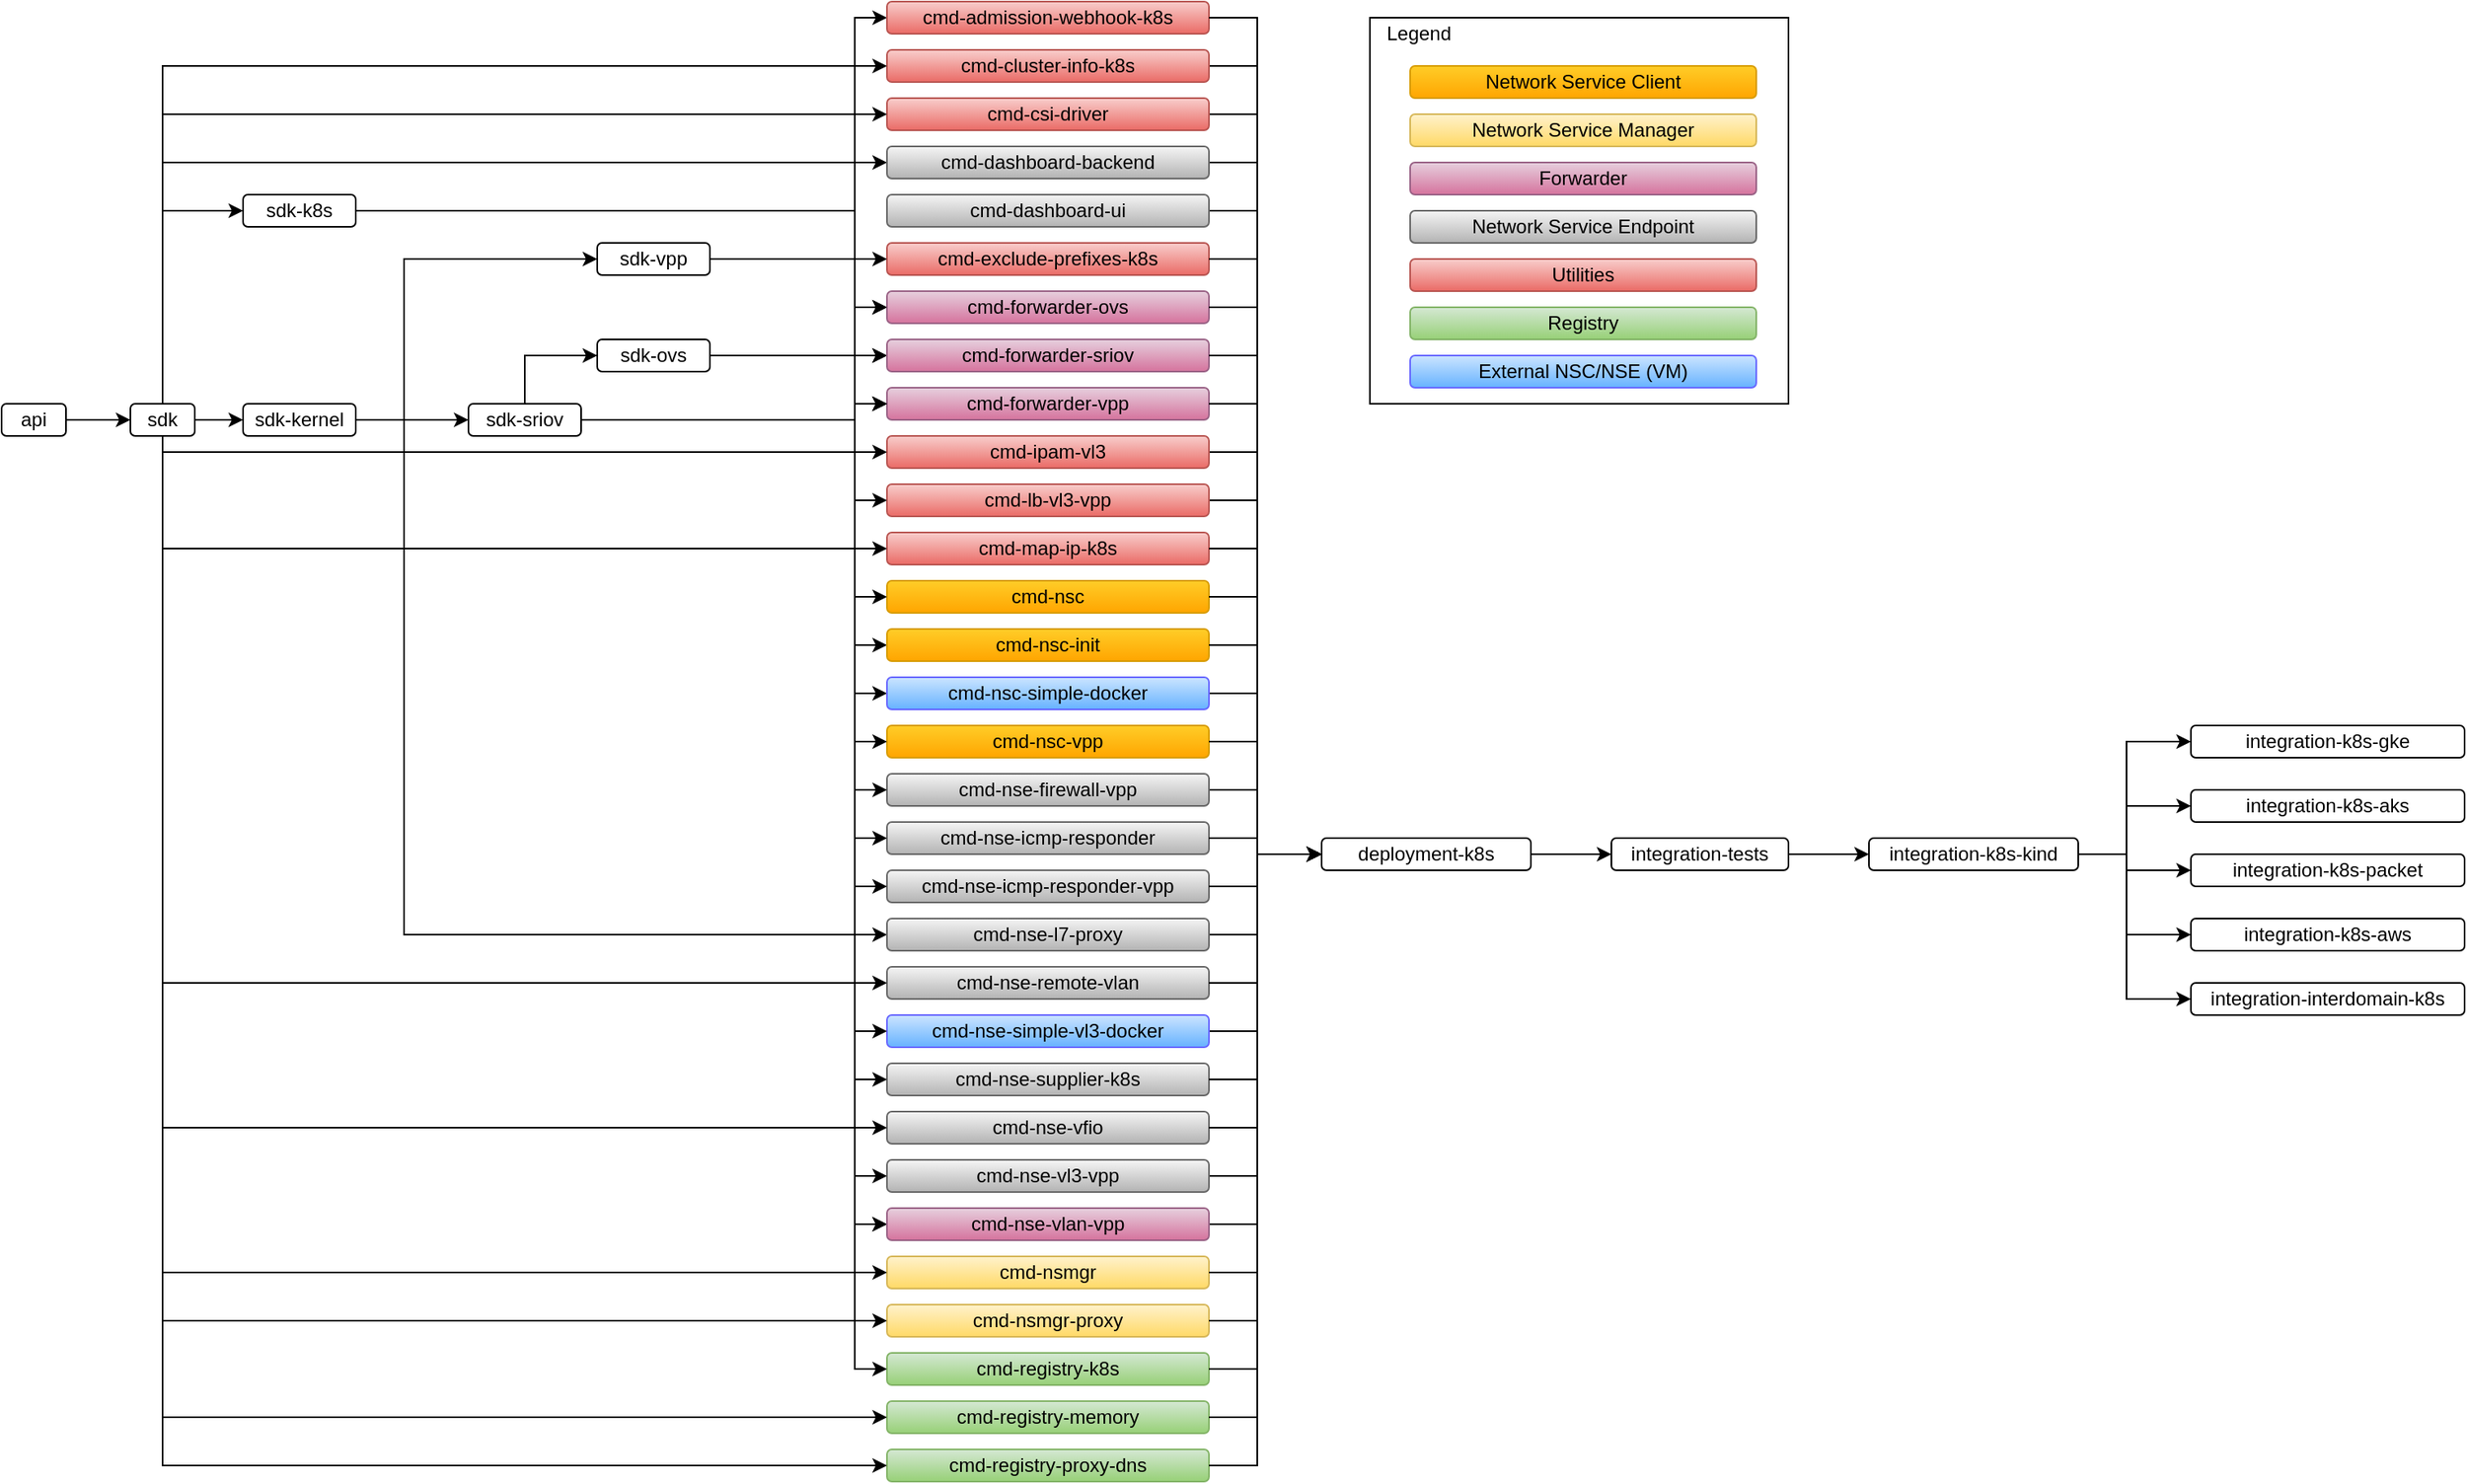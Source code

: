 <mxfile version="22.1.21" type="device">
  <diagram id="xxwJfFdUSuA9Re-XXlqc" name="Page-1">
    <mxGraphModel dx="1856" dy="1172" grid="1" gridSize="10" guides="1" tooltips="1" connect="1" arrows="1" fold="1" page="1" pageScale="1" pageWidth="826" pageHeight="1169" math="0" shadow="0">
      <root>
        <mxCell id="0" />
        <mxCell id="1" parent="0" />
        <UserObject label="api" link="https://github.com/networkservicemesh/api" linkTarget="_blank" id="KUktbazg4igNnRH6aAHL-1">
          <mxCell style="rounded=1;whiteSpace=wrap;html=1;" parent="1" vertex="1">
            <mxGeometry x="70" y="280" width="40" height="20" as="geometry" />
          </mxCell>
        </UserObject>
        <mxCell id="KUktbazg4igNnRH6aAHL-10" value="" style="edgeStyle=orthogonalEdgeStyle;rounded=0;orthogonalLoop=1;jettySize=auto;html=1;entryX=0;entryY=0.5;entryDx=0;entryDy=0;exitX=1;exitY=0.5;exitDx=0;exitDy=0;" parent="1" source="KUktbazg4igNnRH6aAHL-5" target="KUktbazg4igNnRH6aAHL-3" edge="1">
          <mxGeometry relative="1" as="geometry">
            <mxPoint x="280" y="190" as="targetPoint" />
            <Array as="points">
              <mxPoint x="320" y="290" />
              <mxPoint x="320" y="190" />
            </Array>
          </mxGeometry>
        </mxCell>
        <mxCell id="Semdq0w2--LJRfWncIDz-5" style="edgeStyle=orthogonalEdgeStyle;rounded=0;orthogonalLoop=1;jettySize=auto;html=1;exitX=0.5;exitY=0;exitDx=0;exitDy=0;entryX=0;entryY=0.5;entryDx=0;entryDy=0;" parent="1" source="KUktbazg4igNnRH6aAHL-2" target="Semdq0w2--LJRfWncIDz-1" edge="1">
          <mxGeometry relative="1" as="geometry" />
        </mxCell>
        <UserObject label="sdk" link="https://github.com/networkservicemesh/sdk" linkTarget="_blank" id="KUktbazg4igNnRH6aAHL-2">
          <mxCell style="rounded=1;whiteSpace=wrap;html=1;" parent="1" vertex="1">
            <mxGeometry x="150" y="280" width="40" height="20" as="geometry" />
          </mxCell>
        </UserObject>
        <mxCell id="9nbd_pPUJAVFhgSJ7Byz-5" style="edgeStyle=orthogonalEdgeStyle;rounded=0;orthogonalLoop=1;jettySize=auto;html=1;exitX=1;exitY=0.5;exitDx=0;exitDy=0;entryX=0;entryY=0.5;entryDx=0;entryDy=0;" parent="1" source="KUktbazg4igNnRH6aAHL-3" target="9nbd_pPUJAVFhgSJ7Byz-4" edge="1">
          <mxGeometry relative="1" as="geometry">
            <Array as="points">
              <mxPoint x="600" y="190" />
              <mxPoint x="600" y="460" />
            </Array>
          </mxGeometry>
        </mxCell>
        <mxCell id="9nbd_pPUJAVFhgSJ7Byz-17" style="edgeStyle=orthogonalEdgeStyle;rounded=0;orthogonalLoop=1;jettySize=auto;html=1;exitX=1;exitY=0.5;exitDx=0;exitDy=0;entryX=0;entryY=0.5;entryDx=0;entryDy=0;" parent="1" source="KUktbazg4igNnRH6aAHL-3" target="YMB4rWHzFTmKYcXhytok-5" edge="1">
          <mxGeometry relative="1" as="geometry">
            <Array as="points">
              <mxPoint x="600" y="190" />
              <mxPoint x="600" y="790" />
            </Array>
          </mxGeometry>
        </mxCell>
        <UserObject label="sdk-vpp" link="https://github.com/networkservicemesh/sdk-vpp" linkTarget="_blank" id="KUktbazg4igNnRH6aAHL-3">
          <mxCell style="rounded=1;whiteSpace=wrap;html=1;" parent="1" vertex="1">
            <mxGeometry x="440" y="180" width="70" height="20" as="geometry" />
          </mxCell>
        </UserObject>
        <mxCell id="KUktbazg4igNnRH6aAHL-19" value="" style="edgeStyle=orthogonalEdgeStyle;rounded=0;orthogonalLoop=1;jettySize=auto;html=1;exitX=1;exitY=0.5;exitDx=0;exitDy=0;entryX=0;entryY=0.5;entryDx=0;entryDy=0;" parent="1" source="KUktbazg4igNnRH6aAHL-4" target="KUktbazg4igNnRH6aAHL-17" edge="1">
          <mxGeometry relative="1" as="geometry">
            <mxPoint x="483" y="220" as="sourcePoint" />
            <Array as="points">
              <mxPoint x="600" y="290" />
              <mxPoint x="600" y="250" />
            </Array>
          </mxGeometry>
        </mxCell>
        <mxCell id="9nbd_pPUJAVFhgSJ7Byz-24" style="edgeStyle=orthogonalEdgeStyle;rounded=0;orthogonalLoop=1;jettySize=auto;html=1;exitX=1;exitY=0.5;exitDx=0;exitDy=0;entryX=0;entryY=0.5;entryDx=0;entryDy=0;" parent="1" source="KUktbazg4igNnRH6aAHL-4" target="KUktbazg4igNnRH6aAHL-28" edge="1">
          <mxGeometry relative="1" as="geometry">
            <Array as="points">
              <mxPoint x="600" y="290" />
              <mxPoint x="600" y="430" />
            </Array>
          </mxGeometry>
        </mxCell>
        <mxCell id="9nbd_pPUJAVFhgSJ7Byz-25" style="edgeStyle=orthogonalEdgeStyle;rounded=0;orthogonalLoop=1;jettySize=auto;html=1;exitX=1;exitY=0.5;exitDx=0;exitDy=0;entryX=0;entryY=0.5;entryDx=0;entryDy=0;" parent="1" source="KUktbazg4igNnRH6aAHL-4" target="YMB4rWHzFTmKYcXhytok-5" edge="1">
          <mxGeometry relative="1" as="geometry">
            <mxPoint x="650" y="340" as="targetPoint" />
            <Array as="points">
              <mxPoint x="600" y="290" />
              <mxPoint x="600" y="790" />
            </Array>
          </mxGeometry>
        </mxCell>
        <UserObject label="sdk-sriov" link="https://github.com/networkservicemesh/sdk-sriov" linkTarget="_blank" id="KUktbazg4igNnRH6aAHL-4">
          <mxCell style="rounded=1;whiteSpace=wrap;html=1;" parent="1" vertex="1">
            <mxGeometry x="360" y="280" width="70" height="20" as="geometry" />
          </mxCell>
        </UserObject>
        <mxCell id="KUktbazg4igNnRH6aAHL-20" value="" style="edgeStyle=orthogonalEdgeStyle;rounded=0;orthogonalLoop=1;jettySize=auto;html=1;exitX=1;exitY=0.5;exitDx=0;exitDy=0;entryX=0;entryY=0.5;entryDx=0;entryDy=0;" parent="1" source="KUktbazg4igNnRH6aAHL-5" target="KUktbazg4igNnRH6aAHL-4" edge="1">
          <mxGeometry relative="1" as="geometry">
            <Array as="points" />
            <mxPoint x="350" y="340" as="targetPoint" />
          </mxGeometry>
        </mxCell>
        <mxCell id="9nbd_pPUJAVFhgSJ7Byz-9" style="edgeStyle=orthogonalEdgeStyle;rounded=0;orthogonalLoop=1;jettySize=auto;html=1;exitX=1;exitY=0.5;exitDx=0;exitDy=0;entryX=0;entryY=0.5;entryDx=0;entryDy=0;arcSize=20;" parent="1" source="KUktbazg4igNnRH6aAHL-5" target="9nbd_pPUJAVFhgSJ7Byz-8" edge="1">
          <mxGeometry relative="1" as="geometry">
            <Array as="points">
              <mxPoint x="320" y="290" />
              <mxPoint x="320" y="610" />
            </Array>
          </mxGeometry>
        </mxCell>
        <UserObject label="sdk-kernel" link="https://github.com/networkservicemesh/sdk-kernel" linkTarget="_blank" id="KUktbazg4igNnRH6aAHL-5">
          <mxCell style="rounded=1;whiteSpace=wrap;html=1;" parent="1" vertex="1">
            <mxGeometry x="220" y="280" width="70" height="20" as="geometry" />
          </mxCell>
        </UserObject>
        <mxCell id="9nbd_pPUJAVFhgSJ7Byz-28" style="edgeStyle=orthogonalEdgeStyle;rounded=0;orthogonalLoop=1;jettySize=auto;html=1;exitX=1;exitY=0.5;exitDx=0;exitDy=0;entryX=0;entryY=0.5;entryDx=0;entryDy=0;" parent="1" source="KUktbazg4igNnRH6aAHL-7" target="KUktbazg4igNnRH6aAHL-17" edge="1">
          <mxGeometry relative="1" as="geometry">
            <Array as="points">
              <mxPoint x="600" y="160" />
              <mxPoint x="600" y="250" />
            </Array>
          </mxGeometry>
        </mxCell>
        <mxCell id="9nbd_pPUJAVFhgSJ7Byz-29" style="edgeStyle=orthogonalEdgeStyle;rounded=0;orthogonalLoop=1;jettySize=auto;html=1;exitX=1;exitY=0.5;exitDx=0;exitDy=0;entryX=0;entryY=0.5;entryDx=0;entryDy=0;" parent="1" source="KUktbazg4igNnRH6aAHL-7" target="KUktbazg4igNnRH6aAHL-29" edge="1">
          <mxGeometry relative="1" as="geometry">
            <Array as="points">
              <mxPoint x="600" y="160" />
              <mxPoint x="600" y="40" />
            </Array>
          </mxGeometry>
        </mxCell>
        <mxCell id="9nbd_pPUJAVFhgSJ7Byz-32" style="edgeStyle=orthogonalEdgeStyle;rounded=0;orthogonalLoop=1;jettySize=auto;html=1;exitX=1;exitY=0.5;exitDx=0;exitDy=0;entryX=0;entryY=0.5;entryDx=0;entryDy=0;" parent="1" source="KUktbazg4igNnRH6aAHL-7" target="Prku3oC4CS7h4xE_tYkA-8" edge="1">
          <mxGeometry relative="1" as="geometry">
            <Array as="points">
              <mxPoint x="600" y="160" />
              <mxPoint x="600" y="220" />
            </Array>
          </mxGeometry>
        </mxCell>
        <UserObject label="sdk-k8s" link="https://github.com/networkservicemesh/sdk-k8s" linkTarget="_blank" id="KUktbazg4igNnRH6aAHL-7">
          <mxCell style="rounded=1;whiteSpace=wrap;html=1;" parent="1" vertex="1">
            <mxGeometry x="220" y="150" width="70" height="20" as="geometry" />
          </mxCell>
        </UserObject>
        <UserObject label="cmd-forwarder-vpp" link="https://github.com/networkservicemesh/cmd-forwarder-vpp" linkTarget="_blank" id="KUktbazg4igNnRH6aAHL-8">
          <mxCell style="rounded=1;whiteSpace=wrap;html=1;gradientColor=#d5739d;fillColor=#e6d0de;strokeColor=#996185;" parent="1" vertex="1">
            <mxGeometry x="620" y="270" width="200" height="20" as="geometry" />
          </mxCell>
        </UserObject>
        <UserObject label="cmd-nsmgr" link="https://github.com/networkservicemesh/cmd-nsmgr" linkTarget="_blank" id="KUktbazg4igNnRH6aAHL-9">
          <mxCell style="rounded=1;whiteSpace=wrap;html=1;gradientColor=#ffd966;fillColor=#fff2cc;strokeColor=#d6b656;" parent="1" vertex="1">
            <mxGeometry x="620" y="810" width="200" height="20" as="geometry" />
          </mxCell>
        </UserObject>
        <mxCell id="KUktbazg4igNnRH6aAHL-11" value="" style="edgeStyle=orthogonalEdgeStyle;rounded=0;orthogonalLoop=1;jettySize=auto;html=1;entryX=0;entryY=0.5;entryDx=0;entryDy=0;exitX=1;exitY=0.5;exitDx=0;exitDy=0;" parent="1" source="KUktbazg4igNnRH6aAHL-2" target="KUktbazg4igNnRH6aAHL-5" edge="1">
          <mxGeometry relative="1" as="geometry">
            <mxPoint x="190" y="240" as="sourcePoint" />
            <mxPoint x="300" y="200" as="targetPoint" />
          </mxGeometry>
        </mxCell>
        <mxCell id="KUktbazg4igNnRH6aAHL-12" value="" style="edgeStyle=orthogonalEdgeStyle;rounded=0;orthogonalLoop=1;jettySize=auto;html=1;entryX=0;entryY=0.5;entryDx=0;entryDy=0;exitX=0.5;exitY=0;exitDx=0;exitDy=0;" parent="1" source="KUktbazg4igNnRH6aAHL-2" target="KUktbazg4igNnRH6aAHL-7" edge="1">
          <mxGeometry relative="1" as="geometry">
            <mxPoint x="200" y="250" as="sourcePoint" />
            <mxPoint x="310" y="210" as="targetPoint" />
          </mxGeometry>
        </mxCell>
        <mxCell id="KUktbazg4igNnRH6aAHL-15" value="" style="edgeStyle=orthogonalEdgeStyle;rounded=0;orthogonalLoop=1;jettySize=auto;html=1;entryX=0;entryY=0.5;entryDx=0;entryDy=0;exitX=1;exitY=0.5;exitDx=0;exitDy=0;" parent="1" source="KUktbazg4igNnRH6aAHL-3" target="KUktbazg4igNnRH6aAHL-8" edge="1">
          <mxGeometry relative="1" as="geometry">
            <mxPoint x="220" y="280" as="sourcePoint" />
            <mxPoint x="330" y="240" as="targetPoint" />
            <Array as="points">
              <mxPoint x="600" y="190" />
              <mxPoint x="600" y="280" />
            </Array>
          </mxGeometry>
        </mxCell>
        <mxCell id="KUktbazg4igNnRH6aAHL-16" value="" style="edgeStyle=orthogonalEdgeStyle;rounded=0;orthogonalLoop=1;jettySize=auto;html=1;entryX=0;entryY=0.5;entryDx=0;entryDy=0;exitX=0.5;exitY=1;exitDx=0;exitDy=0;" parent="1" source="KUktbazg4igNnRH6aAHL-2" target="KUktbazg4igNnRH6aAHL-9" edge="1">
          <mxGeometry relative="1" as="geometry">
            <mxPoint x="230" y="280" as="sourcePoint" />
            <mxPoint x="340" y="240" as="targetPoint" />
          </mxGeometry>
        </mxCell>
        <UserObject label="cmd-forwarder-sriov" link="https://github.com/networkservicemesh/cmd-forwarder-sriov" id="KUktbazg4igNnRH6aAHL-17">
          <mxCell style="rounded=1;whiteSpace=wrap;html=1;gradientColor=#d5739d;fillColor=#e6d0de;strokeColor=#996185;" parent="1" vertex="1">
            <mxGeometry x="620" y="240" width="200" height="20" as="geometry" />
          </mxCell>
        </UserObject>
        <UserObject label="cmd-nsc" link="https://github.com/networkservicemesh/cmd-nsc" id="KUktbazg4igNnRH6aAHL-27">
          <mxCell style="rounded=1;whiteSpace=wrap;html=1;gradientColor=#ffa500;fillColor=#ffcd28;strokeColor=#d79b00;" parent="1" vertex="1">
            <mxGeometry x="620" y="390" width="200" height="20" as="geometry" />
          </mxCell>
        </UserObject>
        <UserObject label="cmd-nsc-init" link="https://github.com/networkservicemesh/cmd-nsc-init" id="KUktbazg4igNnRH6aAHL-28">
          <mxCell style="rounded=1;whiteSpace=wrap;html=1;gradientColor=#ffa500;fillColor=#ffcd28;strokeColor=#d79b00;" parent="1" vertex="1">
            <mxGeometry x="620" y="420" width="200" height="20" as="geometry" />
          </mxCell>
        </UserObject>
        <UserObject label="cmd-admission-webhook-k8s" link="https://github.com/networkservicemesh/cmd-admission-webhook-k8s" id="KUktbazg4igNnRH6aAHL-29">
          <mxCell style="rounded=1;whiteSpace=wrap;html=1;gradientColor=#ea6b66;fillColor=#f8cecc;strokeColor=#b85450;" parent="1" vertex="1">
            <mxGeometry x="620" y="30" width="200" height="20" as="geometry" />
          </mxCell>
        </UserObject>
        <UserObject label="cmd-map-ip-k8s" link="https://github.com/networkservicemesh/cmd-map-ip-k8s" id="KUktbazg4igNnRH6aAHL-31">
          <mxCell style="rounded=1;whiteSpace=wrap;html=1;gradientColor=#ea6b66;fillColor=#f8cecc;strokeColor=#b85450;" parent="1" vertex="1">
            <mxGeometry x="620" y="360" width="200" height="20" as="geometry" />
          </mxCell>
        </UserObject>
        <UserObject label="cmd-nse-icmp-responder-vpp" link="https://github.com/networkservicemesh/cmd-nse-icmp-responder-vpp" linkTarget="_blank" id="KUktbazg4igNnRH6aAHL-32">
          <mxCell style="rounded=1;whiteSpace=wrap;html=1;gradientColor=#b3b3b3;fillColor=#f5f5f5;strokeColor=#666666;" parent="1" vertex="1">
            <mxGeometry x="620" y="570" width="200" height="20" as="geometry" />
          </mxCell>
        </UserObject>
        <UserObject label="cmd-nsc-vpp" link="https://github.com/networkservicemesh/cmd-nsc-vpp" id="KUktbazg4igNnRH6aAHL-34">
          <mxCell style="rounded=1;whiteSpace=wrap;html=1;gradientColor=#ffa500;fillColor=#ffcd28;strokeColor=#d79b00;" parent="1" vertex="1">
            <mxGeometry x="620" y="480" width="200" height="20" as="geometry" />
          </mxCell>
        </UserObject>
        <UserObject label="cmd-registry-k8s" link="https://github.com/networkservicemesh/cmd-registry-k8s" id="KUktbazg4igNnRH6aAHL-35">
          <mxCell style="rounded=1;whiteSpace=wrap;html=1;gradientColor=#97d077;fillColor=#d5e8d4;strokeColor=#82b366;" parent="1" vertex="1">
            <mxGeometry x="620" y="870" width="200" height="20" as="geometry" />
          </mxCell>
        </UserObject>
        <UserObject label="cmd-nse-supplier-k8s" link="https://github.com/networkservicemesh/cmd-nse-supplier-k8s" id="KUktbazg4igNnRH6aAHL-36">
          <mxCell style="rounded=1;whiteSpace=wrap;html=1;gradientColor=#b3b3b3;fillColor=#f5f5f5;strokeColor=#666666;" parent="1" vertex="1">
            <mxGeometry x="620" y="690" width="200" height="20" as="geometry" />
          </mxCell>
        </UserObject>
        <UserObject label="cmd-registry-memory" link="https://github.com/networkservicemesh/cmd-registry-memory" id="KUktbazg4igNnRH6aAHL-37">
          <mxCell style="rounded=1;whiteSpace=wrap;html=1;gradientColor=#97d077;fillColor=#d5e8d4;strokeColor=#82b366;" parent="1" vertex="1">
            <mxGeometry x="620" y="900" width="200" height="20" as="geometry" />
          </mxCell>
        </UserObject>
        <UserObject label="cmd-registry-proxy-dns" link="https://github.com/networkservicemesh/cmd-registry-proxy-dns" id="KUktbazg4igNnRH6aAHL-38">
          <mxCell style="rounded=1;whiteSpace=wrap;html=1;gradientColor=#97d077;fillColor=#d5e8d4;strokeColor=#82b366;" parent="1" vertex="1">
            <mxGeometry x="620" y="930" width="200" height="20" as="geometry" />
          </mxCell>
        </UserObject>
        <UserObject label="cmd-nse-vfio" link="https://github.com/networkservicemesh/cmd-nse-vfio" id="KUktbazg4igNnRH6aAHL-39">
          <mxCell style="rounded=1;whiteSpace=wrap;html=1;gradientColor=#b3b3b3;fillColor=#f5f5f5;strokeColor=#666666;" parent="1" vertex="1">
            <mxGeometry x="620" y="720" width="200" height="20" as="geometry" />
          </mxCell>
        </UserObject>
        <UserObject label="cmd-nse-icmp-responder" link="https://github.com/networkservicemesh/cmd-nse-icmp-responder" id="KUktbazg4igNnRH6aAHL-40">
          <mxCell style="rounded=1;whiteSpace=wrap;html=1;gradientColor=#b3b3b3;fillColor=#f5f5f5;strokeColor=#666666;" parent="1" vertex="1">
            <mxGeometry x="620" y="540" width="200" height="20" as="geometry" />
          </mxCell>
        </UserObject>
        <UserObject label="cmd-exclude-prefixes-k8s" link="https://github.com/networkservicemesh/cmd-exclude-prefixes-k8s" id="KUktbazg4igNnRH6aAHL-41">
          <mxCell style="rounded=1;whiteSpace=wrap;html=1;gradientColor=#ea6b66;fillColor=#f8cecc;strokeColor=#b85450;" parent="1" vertex="1">
            <mxGeometry x="620" y="180" width="200" height="20" as="geometry" />
          </mxCell>
        </UserObject>
        <UserObject label="cmd-nsmgr-proxy" link="https://github.com/networkservicemesh/cmd-nsmgr-proxy" id="KUktbazg4igNnRH6aAHL-43">
          <mxCell style="rounded=1;whiteSpace=wrap;html=1;gradientColor=#ffd966;fillColor=#fff2cc;strokeColor=#d6b656;" parent="1" vertex="1">
            <mxGeometry x="620" y="840" width="200" height="20" as="geometry" />
          </mxCell>
        </UserObject>
        <mxCell id="KUktbazg4igNnRH6aAHL-44" value="" style="edgeStyle=orthogonalEdgeStyle;rounded=0;orthogonalLoop=1;jettySize=auto;html=1;entryX=0;entryY=0.5;entryDx=0;entryDy=0;exitX=1;exitY=0.5;exitDx=0;exitDy=0;" parent="1" source="KUktbazg4igNnRH6aAHL-3" target="KUktbazg4igNnRH6aAHL-32" edge="1">
          <mxGeometry relative="1" as="geometry">
            <mxPoint x="390" y="190" as="sourcePoint" />
            <mxPoint x="460" y="180" as="targetPoint" />
            <Array as="points">
              <mxPoint x="600" y="190" />
              <mxPoint x="600" y="580" />
            </Array>
          </mxGeometry>
        </mxCell>
        <mxCell id="KUktbazg4igNnRH6aAHL-45" value="" style="edgeStyle=orthogonalEdgeStyle;rounded=0;orthogonalLoop=1;jettySize=auto;html=1;entryX=0;entryY=0.5;entryDx=0;entryDy=0;exitX=1;exitY=0.5;exitDx=0;exitDy=0;" parent="1" source="KUktbazg4igNnRH6aAHL-3" target="KUktbazg4igNnRH6aAHL-34" edge="1">
          <mxGeometry relative="1" as="geometry">
            <mxPoint x="380" y="190" as="sourcePoint" />
            <mxPoint x="470" y="190" as="targetPoint" />
            <Array as="points">
              <mxPoint x="600" y="190" />
              <mxPoint x="600" y="490" />
            </Array>
          </mxGeometry>
        </mxCell>
        <mxCell id="KUktbazg4igNnRH6aAHL-46" value="" style="edgeStyle=orthogonalEdgeStyle;rounded=0;orthogonalLoop=1;jettySize=auto;html=1;entryX=0;entryY=0.5;entryDx=0;entryDy=0;exitX=0.5;exitY=1;exitDx=0;exitDy=0;" parent="1" source="KUktbazg4igNnRH6aAHL-2" target="KUktbazg4igNnRH6aAHL-31" edge="1">
          <mxGeometry relative="1" as="geometry">
            <mxPoint x="360" y="410" as="sourcePoint" />
            <mxPoint x="460" y="340" as="targetPoint" />
          </mxGeometry>
        </mxCell>
        <mxCell id="KUktbazg4igNnRH6aAHL-47" value="" style="edgeStyle=orthogonalEdgeStyle;rounded=0;orthogonalLoop=1;jettySize=auto;html=1;entryX=0;entryY=0.5;entryDx=0;entryDy=0;exitX=1;exitY=0.5;exitDx=0;exitDy=0;" parent="1" source="KUktbazg4igNnRH6aAHL-7" target="KUktbazg4igNnRH6aAHL-35" edge="1">
          <mxGeometry relative="1" as="geometry">
            <mxPoint x="360" y="530" as="sourcePoint" />
            <mxPoint x="470" y="470" as="targetPoint" />
            <Array as="points">
              <mxPoint x="600" y="160" />
              <mxPoint x="600" y="880" />
            </Array>
          </mxGeometry>
        </mxCell>
        <mxCell id="KUktbazg4igNnRH6aAHL-48" value="" style="edgeStyle=orthogonalEdgeStyle;rounded=0;orthogonalLoop=1;jettySize=auto;html=1;entryX=0;entryY=0.5;entryDx=0;entryDy=0;exitX=1;exitY=0.5;exitDx=0;exitDy=0;" parent="1" source="KUktbazg4igNnRH6aAHL-7" target="KUktbazg4igNnRH6aAHL-36" edge="1">
          <mxGeometry relative="1" as="geometry">
            <mxPoint x="390" y="560" as="sourcePoint" />
            <mxPoint x="480" y="480" as="targetPoint" />
            <Array as="points">
              <mxPoint x="600" y="160" />
              <mxPoint x="600" y="700" />
            </Array>
          </mxGeometry>
        </mxCell>
        <mxCell id="KUktbazg4igNnRH6aAHL-49" value="" style="edgeStyle=orthogonalEdgeStyle;rounded=0;orthogonalLoop=1;jettySize=auto;html=1;entryX=0;entryY=0.5;entryDx=0;entryDy=0;exitX=1;exitY=0.5;exitDx=0;exitDy=0;startArrow=none;" parent="1" source="KUktbazg4igNnRH6aAHL-4" target="KUktbazg4igNnRH6aAHL-27" edge="1">
          <mxGeometry relative="1" as="geometry">
            <mxPoint x="483" y="220" as="sourcePoint" />
            <mxPoint x="460" y="150" as="targetPoint" />
            <Array as="points">
              <mxPoint x="600" y="290" />
              <mxPoint x="600" y="400" />
            </Array>
          </mxGeometry>
        </mxCell>
        <mxCell id="KUktbazg4igNnRH6aAHL-50" value="" style="edgeStyle=orthogonalEdgeStyle;rounded=0;orthogonalLoop=1;jettySize=auto;html=1;entryX=0;entryY=0.5;entryDx=0;entryDy=0;exitX=0.5;exitY=1;exitDx=0;exitDy=0;" parent="1" source="KUktbazg4igNnRH6aAHL-2" target="KUktbazg4igNnRH6aAHL-37" edge="1">
          <mxGeometry relative="1" as="geometry">
            <mxPoint x="180" y="240" as="sourcePoint" />
            <mxPoint x="470" y="150" as="targetPoint" />
          </mxGeometry>
        </mxCell>
        <mxCell id="KUktbazg4igNnRH6aAHL-51" value="" style="edgeStyle=orthogonalEdgeStyle;rounded=0;orthogonalLoop=1;jettySize=auto;html=1;entryX=0;entryY=0.5;entryDx=0;entryDy=0;exitX=1;exitY=0.5;exitDx=0;exitDy=0;" parent="1" source="KUktbazg4igNnRH6aAHL-7" target="KUktbazg4igNnRH6aAHL-41" edge="1">
          <mxGeometry relative="1" as="geometry">
            <mxPoint x="370" y="540" as="sourcePoint" />
            <mxPoint x="460" y="620" as="targetPoint" />
            <Array as="points">
              <mxPoint x="600" y="160" />
              <mxPoint x="600" y="190" />
            </Array>
          </mxGeometry>
        </mxCell>
        <mxCell id="KUktbazg4igNnRH6aAHL-54" value="" style="edgeStyle=orthogonalEdgeStyle;rounded=0;orthogonalLoop=1;jettySize=auto;html=1;entryX=0;entryY=0.5;entryDx=0;entryDy=0;exitX=0.5;exitY=1;exitDx=0;exitDy=0;" parent="1" source="KUktbazg4igNnRH6aAHL-2" target="KUktbazg4igNnRH6aAHL-38" edge="1">
          <mxGeometry relative="1" as="geometry">
            <mxPoint x="180" y="240" as="sourcePoint" />
            <mxPoint x="470" y="50" as="targetPoint" />
          </mxGeometry>
        </mxCell>
        <mxCell id="KUktbazg4igNnRH6aAHL-55" value="" style="edgeStyle=orthogonalEdgeStyle;rounded=0;orthogonalLoop=1;jettySize=auto;html=1;entryX=0;entryY=0.5;entryDx=0;entryDy=0;exitX=0.5;exitY=1;exitDx=0;exitDy=0;" parent="1" source="KUktbazg4igNnRH6aAHL-2" target="KUktbazg4igNnRH6aAHL-39" edge="1">
          <mxGeometry relative="1" as="geometry">
            <mxPoint x="190" y="250" as="sourcePoint" />
            <mxPoint x="480" y="60" as="targetPoint" />
          </mxGeometry>
        </mxCell>
        <mxCell id="KUktbazg4igNnRH6aAHL-56" value="" style="edgeStyle=orthogonalEdgeStyle;rounded=0;orthogonalLoop=1;jettySize=auto;html=1;entryX=0;entryY=0.5;entryDx=0;entryDy=0;exitX=1;exitY=0.5;exitDx=0;exitDy=0;" parent="1" source="KUktbazg4igNnRH6aAHL-4" target="KUktbazg4igNnRH6aAHL-40" edge="1">
          <mxGeometry relative="1" as="geometry">
            <mxPoint x="200" y="260" as="sourcePoint" />
            <mxPoint x="490" y="70" as="targetPoint" />
            <Array as="points">
              <mxPoint x="600" y="290" />
              <mxPoint x="600" y="550" />
            </Array>
          </mxGeometry>
        </mxCell>
        <mxCell id="KUktbazg4igNnRH6aAHL-57" value="" style="edgeStyle=orthogonalEdgeStyle;rounded=0;orthogonalLoop=1;jettySize=auto;html=1;entryX=0;entryY=0.5;entryDx=0;entryDy=0;exitX=0.5;exitY=1;exitDx=0;exitDy=0;" parent="1" source="KUktbazg4igNnRH6aAHL-2" target="KUktbazg4igNnRH6aAHL-43" edge="1">
          <mxGeometry relative="1" as="geometry">
            <mxPoint x="170" y="230" as="sourcePoint" />
            <mxPoint x="460" y="40" as="targetPoint" />
          </mxGeometry>
        </mxCell>
        <object label="" id="KUktbazg4igNnRH6aAHL-71">
          <mxCell style="edgeStyle=orthogonalEdgeStyle;rounded=0;orthogonalLoop=1;jettySize=auto;html=1;exitX=1;exitY=0.5;exitDx=0;exitDy=0;entryX=0;entryY=0.5;entryDx=0;entryDy=0;" parent="1" source="KUktbazg4igNnRH6aAHL-1" target="KUktbazg4igNnRH6aAHL-2" edge="1">
            <mxGeometry relative="1" as="geometry">
              <mxPoint x="200" y="300" as="sourcePoint" />
              <mxPoint x="150" y="290" as="targetPoint" />
            </mxGeometry>
          </mxCell>
        </object>
        <mxCell id="KUktbazg4igNnRH6aAHL-89" value="registry" style="rounded=1;whiteSpace=wrap;html=1;gradientColor=#97d077;fillColor=#d5e8d4;strokeColor=#82b366;" parent="1" vertex="1">
          <mxGeometry x="945" y="190" width="70" height="20" as="geometry" />
        </mxCell>
        <mxCell id="KUktbazg4igNnRH6aAHL-73" value="" style="whiteSpace=wrap;html=1;align=center;" parent="1" vertex="1">
          <mxGeometry x="920" y="40" width="260" height="240" as="geometry" />
        </mxCell>
        <mxCell id="KUktbazg4igNnRH6aAHL-74" value="Legend" style="text;html=1;resizable=0;autosize=1;align=center;verticalAlign=middle;points=[];fillColor=none;strokeColor=none;rounded=0;" parent="1" vertex="1">
          <mxGeometry x="920" y="40" width="60" height="20" as="geometry" />
        </mxCell>
        <mxCell id="KUktbazg4igNnRH6aAHL-75" value="Forwarder" style="rounded=1;whiteSpace=wrap;html=1;gradientColor=#d5739d;fillColor=#e6d0de;strokeColor=#996185;" parent="1" vertex="1">
          <mxGeometry x="945" y="130" width="215" height="20" as="geometry" />
        </mxCell>
        <mxCell id="KUktbazg4igNnRH6aAHL-76" value="Network Service Client" style="rounded=1;whiteSpace=wrap;html=1;gradientColor=#ffa500;fillColor=#ffcd28;strokeColor=#d79b00;" parent="1" vertex="1">
          <mxGeometry x="945" y="70" width="215" height="20" as="geometry" />
        </mxCell>
        <mxCell id="KUktbazg4igNnRH6aAHL-77" value="Network Service Endpoint" style="rounded=1;whiteSpace=wrap;html=1;gradientColor=#b3b3b3;fillColor=#f5f5f5;strokeColor=#666666;" parent="1" vertex="1">
          <mxGeometry x="945" y="160" width="215" height="20" as="geometry" />
        </mxCell>
        <mxCell id="KUktbazg4igNnRH6aAHL-78" value="Network Service Manager" style="rounded=1;whiteSpace=wrap;html=1;gradientColor=#ffd966;fillColor=#fff2cc;strokeColor=#d6b656;" parent="1" vertex="1">
          <mxGeometry x="945" y="100" width="215" height="20" as="geometry" />
        </mxCell>
        <mxCell id="KUktbazg4igNnRH6aAHL-79" value="Utilities" style="rounded=1;whiteSpace=wrap;html=1;gradientColor=#ea6b66;fillColor=#f8cecc;strokeColor=#b85450;" parent="1" vertex="1">
          <mxGeometry x="945" y="190" width="215" height="20" as="geometry" />
        </mxCell>
        <UserObject label="deployment-k8s" link="https://github.com/networkservicemesh/deployment-k8s" id="ltp6VKm9YOJ7lEqRLLzF-1">
          <mxCell style="rounded=1;whiteSpace=wrap;html=1;" parent="1" vertex="1">
            <mxGeometry x="890" y="550" width="130" height="20" as="geometry" />
          </mxCell>
        </UserObject>
        <mxCell id="ltp6VKm9YOJ7lEqRLLzF-2" value="" style="edgeStyle=orthogonalEdgeStyle;rounded=0;orthogonalLoop=1;jettySize=auto;html=1;entryX=0;entryY=0.5;entryDx=0;entryDy=0;exitX=1;exitY=0.5;exitDx=0;exitDy=0;" parent="1" source="KUktbazg4igNnRH6aAHL-34" target="ltp6VKm9YOJ7lEqRLLzF-1" edge="1">
          <mxGeometry relative="1" as="geometry">
            <mxPoint x="480" y="200" as="sourcePoint" />
            <mxPoint x="660" y="170" as="targetPoint" />
            <Array as="points">
              <mxPoint x="850" y="490" />
              <mxPoint x="850" y="560" />
            </Array>
          </mxGeometry>
        </mxCell>
        <mxCell id="ltp6VKm9YOJ7lEqRLLzF-3" value="" style="edgeStyle=orthogonalEdgeStyle;rounded=0;orthogonalLoop=1;jettySize=auto;html=1;entryX=0;entryY=0.5;entryDx=0;entryDy=0;exitX=1;exitY=0.5;exitDx=0;exitDy=0;" parent="1" source="KUktbazg4igNnRH6aAHL-32" target="ltp6VKm9YOJ7lEqRLLzF-1" edge="1">
          <mxGeometry relative="1" as="geometry">
            <mxPoint x="860" y="170" as="sourcePoint" />
            <mxPoint x="960" y="440" as="targetPoint" />
            <Array as="points">
              <mxPoint x="850" y="580" />
              <mxPoint x="850" y="560" />
            </Array>
          </mxGeometry>
        </mxCell>
        <mxCell id="ltp6VKm9YOJ7lEqRLLzF-4" value="" style="edgeStyle=orthogonalEdgeStyle;rounded=0;orthogonalLoop=1;jettySize=auto;html=1;entryX=0;entryY=0.5;entryDx=0;entryDy=0;exitX=1;exitY=0.5;exitDx=0;exitDy=0;" parent="1" source="KUktbazg4igNnRH6aAHL-8" target="ltp6VKm9YOJ7lEqRLLzF-1" edge="1">
          <mxGeometry relative="1" as="geometry">
            <mxPoint x="870" y="180" as="sourcePoint" />
            <mxPoint x="970" y="450" as="targetPoint" />
            <Array as="points">
              <mxPoint x="850" y="280" />
              <mxPoint x="850" y="560" />
            </Array>
          </mxGeometry>
        </mxCell>
        <mxCell id="ltp6VKm9YOJ7lEqRLLzF-5" value="" style="edgeStyle=orthogonalEdgeStyle;rounded=0;orthogonalLoop=1;jettySize=auto;html=1;entryX=0;entryY=0.5;entryDx=0;entryDy=0;exitX=1;exitY=0.5;exitDx=0;exitDy=0;" parent="1" source="KUktbazg4igNnRH6aAHL-17" target="ltp6VKm9YOJ7lEqRLLzF-1" edge="1">
          <mxGeometry relative="1" as="geometry">
            <mxPoint x="880" y="190" as="sourcePoint" />
            <mxPoint x="980" y="460" as="targetPoint" />
            <Array as="points">
              <mxPoint x="850" y="250" />
              <mxPoint x="850" y="560" />
            </Array>
          </mxGeometry>
        </mxCell>
        <mxCell id="ltp6VKm9YOJ7lEqRLLzF-6" value="" style="edgeStyle=orthogonalEdgeStyle;rounded=0;orthogonalLoop=1;jettySize=auto;html=1;entryX=0;entryY=0.5;entryDx=0;entryDy=0;exitX=1;exitY=0.5;exitDx=0;exitDy=0;" parent="1" source="KUktbazg4igNnRH6aAHL-36" target="ltp6VKm9YOJ7lEqRLLzF-1" edge="1">
          <mxGeometry relative="1" as="geometry">
            <mxPoint x="890" y="320" as="sourcePoint" />
            <mxPoint x="990" y="590" as="targetPoint" />
            <Array as="points">
              <mxPoint x="850" y="700" />
              <mxPoint x="850" y="560" />
            </Array>
          </mxGeometry>
        </mxCell>
        <mxCell id="ltp6VKm9YOJ7lEqRLLzF-7" value="" style="edgeStyle=orthogonalEdgeStyle;rounded=0;orthogonalLoop=1;jettySize=auto;html=1;entryX=0;entryY=0.5;entryDx=0;entryDy=0;exitX=1;exitY=0.5;exitDx=0;exitDy=0;" parent="1" source="KUktbazg4igNnRH6aAHL-35" target="ltp6VKm9YOJ7lEqRLLzF-1" edge="1">
          <mxGeometry relative="1" as="geometry">
            <mxPoint x="900" y="330" as="sourcePoint" />
            <mxPoint x="1000" y="600" as="targetPoint" />
            <Array as="points">
              <mxPoint x="850" y="880" />
              <mxPoint x="850" y="560" />
            </Array>
          </mxGeometry>
        </mxCell>
        <mxCell id="ltp6VKm9YOJ7lEqRLLzF-8" value="" style="edgeStyle=orthogonalEdgeStyle;rounded=0;orthogonalLoop=1;jettySize=auto;html=1;entryX=0;entryY=0.5;entryDx=0;entryDy=0;exitX=1;exitY=0.5;exitDx=0;exitDy=0;" parent="1" source="KUktbazg4igNnRH6aAHL-31" target="ltp6VKm9YOJ7lEqRLLzF-1" edge="1">
          <mxGeometry relative="1" as="geometry">
            <mxPoint x="910" y="340" as="sourcePoint" />
            <mxPoint x="1010" y="610" as="targetPoint" />
            <Array as="points">
              <mxPoint x="850" y="370" />
              <mxPoint x="850" y="560" />
            </Array>
          </mxGeometry>
        </mxCell>
        <mxCell id="ltp6VKm9YOJ7lEqRLLzF-9" value="" style="edgeStyle=orthogonalEdgeStyle;rounded=0;orthogonalLoop=1;jettySize=auto;html=1;exitX=1;exitY=0.5;exitDx=0;exitDy=0;entryX=0;entryY=0.5;entryDx=0;entryDy=0;" parent="1" source="KUktbazg4igNnRH6aAHL-29" target="ltp6VKm9YOJ7lEqRLLzF-1" edge="1">
          <mxGeometry relative="1" as="geometry">
            <mxPoint x="920" y="350" as="sourcePoint" />
            <mxPoint x="950" y="550" as="targetPoint" />
            <Array as="points">
              <mxPoint x="850" y="40" />
              <mxPoint x="850" y="560" />
            </Array>
          </mxGeometry>
        </mxCell>
        <mxCell id="ltp6VKm9YOJ7lEqRLLzF-10" value="" style="edgeStyle=orthogonalEdgeStyle;rounded=0;orthogonalLoop=1;jettySize=auto;html=1;entryX=0;entryY=0.5;entryDx=0;entryDy=0;exitX=1;exitY=0.5;exitDx=0;exitDy=0;" parent="1" source="KUktbazg4igNnRH6aAHL-41" target="ltp6VKm9YOJ7lEqRLLzF-1" edge="1">
          <mxGeometry relative="1" as="geometry">
            <mxPoint x="930" y="360" as="sourcePoint" />
            <mxPoint x="1030" y="630" as="targetPoint" />
            <Array as="points">
              <mxPoint x="850" y="190" />
              <mxPoint x="850" y="560" />
            </Array>
          </mxGeometry>
        </mxCell>
        <mxCell id="ltp6VKm9YOJ7lEqRLLzF-11" value="" style="edgeStyle=orthogonalEdgeStyle;rounded=0;orthogonalLoop=1;jettySize=auto;html=1;entryX=0;entryY=0.5;entryDx=0;entryDy=0;exitX=1;exitY=0.5;exitDx=0;exitDy=0;" parent="1" source="KUktbazg4igNnRH6aAHL-28" target="ltp6VKm9YOJ7lEqRLLzF-1" edge="1">
          <mxGeometry relative="1" as="geometry">
            <mxPoint x="940" y="370" as="sourcePoint" />
            <mxPoint x="1040" y="640" as="targetPoint" />
            <Array as="points">
              <mxPoint x="850" y="430" />
              <mxPoint x="850" y="560" />
            </Array>
          </mxGeometry>
        </mxCell>
        <mxCell id="ltp6VKm9YOJ7lEqRLLzF-12" value="" style="edgeStyle=orthogonalEdgeStyle;rounded=0;orthogonalLoop=1;jettySize=auto;html=1;entryX=0;entryY=0.5;entryDx=0;entryDy=0;exitX=1;exitY=0.5;exitDx=0;exitDy=0;" parent="1" source="KUktbazg4igNnRH6aAHL-27" target="ltp6VKm9YOJ7lEqRLLzF-1" edge="1">
          <mxGeometry relative="1" as="geometry">
            <mxPoint x="950" y="260" as="sourcePoint" />
            <mxPoint x="1050" y="530" as="targetPoint" />
            <Array as="points">
              <mxPoint x="850" y="400" />
              <mxPoint x="850" y="560" />
            </Array>
          </mxGeometry>
        </mxCell>
        <mxCell id="ltp6VKm9YOJ7lEqRLLzF-13" value="" style="edgeStyle=orthogonalEdgeStyle;rounded=0;orthogonalLoop=1;jettySize=auto;html=1;entryX=0;entryY=0.5;entryDx=0;entryDy=0;exitX=1;exitY=0.5;exitDx=0;exitDy=0;" parent="1" source="KUktbazg4igNnRH6aAHL-9" target="ltp6VKm9YOJ7lEqRLLzF-1" edge="1">
          <mxGeometry relative="1" as="geometry">
            <mxPoint x="960" y="390" as="sourcePoint" />
            <mxPoint x="1060" y="660" as="targetPoint" />
            <Array as="points">
              <mxPoint x="850" y="820" />
              <mxPoint x="850" y="560" />
            </Array>
          </mxGeometry>
        </mxCell>
        <mxCell id="ltp6VKm9YOJ7lEqRLLzF-14" value="" style="edgeStyle=orthogonalEdgeStyle;rounded=0;orthogonalLoop=1;jettySize=auto;html=1;entryX=0;entryY=0.5;entryDx=0;entryDy=0;exitX=1;exitY=0.5;exitDx=0;exitDy=0;" parent="1" source="KUktbazg4igNnRH6aAHL-43" target="ltp6VKm9YOJ7lEqRLLzF-1" edge="1">
          <mxGeometry relative="1" as="geometry">
            <mxPoint x="970" y="400" as="sourcePoint" />
            <mxPoint x="1070" y="670" as="targetPoint" />
            <Array as="points">
              <mxPoint x="850" y="850" />
              <mxPoint x="850" y="560" />
            </Array>
          </mxGeometry>
        </mxCell>
        <mxCell id="ltp6VKm9YOJ7lEqRLLzF-15" value="" style="edgeStyle=orthogonalEdgeStyle;rounded=0;orthogonalLoop=1;jettySize=auto;html=1;entryX=0;entryY=0.5;entryDx=0;entryDy=0;exitX=1;exitY=0.5;exitDx=0;exitDy=0;" parent="1" source="KUktbazg4igNnRH6aAHL-40" target="ltp6VKm9YOJ7lEqRLLzF-1" edge="1">
          <mxGeometry relative="1" as="geometry">
            <mxPoint x="980" y="410" as="sourcePoint" />
            <mxPoint x="1080" y="680" as="targetPoint" />
            <Array as="points">
              <mxPoint x="850" y="550" />
              <mxPoint x="850" y="560" />
            </Array>
          </mxGeometry>
        </mxCell>
        <mxCell id="ltp6VKm9YOJ7lEqRLLzF-16" value="" style="edgeStyle=orthogonalEdgeStyle;rounded=0;orthogonalLoop=1;jettySize=auto;html=1;entryX=0;entryY=0.5;entryDx=0;entryDy=0;exitX=1;exitY=0.5;exitDx=0;exitDy=0;" parent="1" source="KUktbazg4igNnRH6aAHL-39" target="ltp6VKm9YOJ7lEqRLLzF-1" edge="1">
          <mxGeometry relative="1" as="geometry">
            <mxPoint x="990" y="420" as="sourcePoint" />
            <mxPoint x="1090" y="690" as="targetPoint" />
            <Array as="points">
              <mxPoint x="850" y="730" />
              <mxPoint x="850" y="560" />
            </Array>
          </mxGeometry>
        </mxCell>
        <mxCell id="ltp6VKm9YOJ7lEqRLLzF-17" value="" style="edgeStyle=orthogonalEdgeStyle;rounded=0;orthogonalLoop=1;jettySize=auto;html=1;entryX=0;entryY=0.5;entryDx=0;entryDy=0;exitX=1;exitY=0.5;exitDx=0;exitDy=0;" parent="1" source="KUktbazg4igNnRH6aAHL-37" target="ltp6VKm9YOJ7lEqRLLzF-1" edge="1">
          <mxGeometry relative="1" as="geometry">
            <mxPoint x="1000" y="430" as="sourcePoint" />
            <mxPoint x="1100" y="700" as="targetPoint" />
            <Array as="points">
              <mxPoint x="850" y="910" />
              <mxPoint x="850" y="560" />
            </Array>
          </mxGeometry>
        </mxCell>
        <mxCell id="ltp6VKm9YOJ7lEqRLLzF-18" value="" style="edgeStyle=orthogonalEdgeStyle;rounded=0;orthogonalLoop=1;jettySize=auto;html=1;entryX=0;entryY=0.5;entryDx=0;entryDy=0;exitX=1;exitY=0.5;exitDx=0;exitDy=0;" parent="1" source="KUktbazg4igNnRH6aAHL-38" target="ltp6VKm9YOJ7lEqRLLzF-1" edge="1">
          <mxGeometry relative="1" as="geometry">
            <mxPoint x="1010" y="440" as="sourcePoint" />
            <mxPoint x="1110" y="710" as="targetPoint" />
            <Array as="points">
              <mxPoint x="850" y="940" />
              <mxPoint x="850" y="560" />
            </Array>
          </mxGeometry>
        </mxCell>
        <UserObject label="integration-tests" link="https://github.com/networkservicemesh/integration-tests" id="ltp6VKm9YOJ7lEqRLLzF-19">
          <mxCell style="rounded=1;whiteSpace=wrap;html=1;" parent="1" vertex="1">
            <mxGeometry x="1070" y="550" width="110" height="20" as="geometry" />
          </mxCell>
        </UserObject>
        <mxCell id="ltp6VKm9YOJ7lEqRLLzF-20" value="" style="edgeStyle=orthogonalEdgeStyle;rounded=0;orthogonalLoop=1;jettySize=auto;html=1;entryX=0;entryY=0.5;entryDx=0;entryDy=0;exitX=1;exitY=0.5;exitDx=0;exitDy=0;" parent="1" source="ltp6VKm9YOJ7lEqRLLzF-1" target="ltp6VKm9YOJ7lEqRLLzF-19" edge="1">
          <mxGeometry relative="1" as="geometry">
            <mxPoint x="480" y="420" as="sourcePoint" />
            <mxPoint x="520" y="420" as="targetPoint" />
          </mxGeometry>
        </mxCell>
        <UserObject label="integration-k8s-kind" link="https://github.com/networkservicemesh/integration-k8s-kind" id="ltp6VKm9YOJ7lEqRLLzF-21">
          <mxCell style="rounded=1;whiteSpace=wrap;html=1;" parent="1" vertex="1">
            <mxGeometry x="1230" y="550" width="130" height="20" as="geometry" />
          </mxCell>
        </UserObject>
        <UserObject label="integration-k8s-gke" link="https://github.com/networkservicemesh/integration-k8s-gke" id="ltp6VKm9YOJ7lEqRLLzF-22">
          <mxCell style="rounded=1;whiteSpace=wrap;html=1;" parent="1" vertex="1">
            <mxGeometry x="1430" y="480" width="170" height="20" as="geometry" />
          </mxCell>
        </UserObject>
        <UserObject label="integration-k8s-aws" link="https://github.com/networkservicemesh/integration-k8s-aws" id="ltp6VKm9YOJ7lEqRLLzF-23">
          <mxCell style="rounded=1;whiteSpace=wrap;html=1;" parent="1" vertex="1">
            <mxGeometry x="1430" y="600" width="170" height="20" as="geometry" />
          </mxCell>
        </UserObject>
        <UserObject label="integration-k8s-aks" link="https://github.com/networkservicemesh/integration-k8s-aks" id="ltp6VKm9YOJ7lEqRLLzF-24">
          <mxCell style="rounded=1;whiteSpace=wrap;html=1;" parent="1" vertex="1">
            <mxGeometry x="1430" y="520" width="170" height="20" as="geometry" />
          </mxCell>
        </UserObject>
        <UserObject label="integration-k8s-packet" link="https://github.com/networkservicemesh/integration-k8s-packet" id="ltp6VKm9YOJ7lEqRLLzF-25">
          <mxCell style="rounded=1;whiteSpace=wrap;html=1;" parent="1" vertex="1">
            <mxGeometry x="1430" y="560" width="170" height="20" as="geometry" />
          </mxCell>
        </UserObject>
        <mxCell id="ltp6VKm9YOJ7lEqRLLzF-26" value="" style="edgeStyle=orthogonalEdgeStyle;rounded=0;orthogonalLoop=1;jettySize=auto;html=1;entryX=0;entryY=0.5;entryDx=0;entryDy=0;exitX=1;exitY=0.5;exitDx=0;exitDy=0;" parent="1" source="ltp6VKm9YOJ7lEqRLLzF-19" target="ltp6VKm9YOJ7lEqRLLzF-21" edge="1">
          <mxGeometry relative="1" as="geometry">
            <mxPoint x="1090" y="570" as="sourcePoint" />
            <mxPoint x="1160" y="570" as="targetPoint" />
          </mxGeometry>
        </mxCell>
        <mxCell id="ltp6VKm9YOJ7lEqRLLzF-28" value="" style="edgeStyle=orthogonalEdgeStyle;rounded=0;orthogonalLoop=1;jettySize=auto;html=1;entryX=0;entryY=0.5;entryDx=0;entryDy=0;exitX=1;exitY=0.5;exitDx=0;exitDy=0;" parent="1" source="ltp6VKm9YOJ7lEqRLLzF-21" target="ltp6VKm9YOJ7lEqRLLzF-22" edge="1">
          <mxGeometry relative="1" as="geometry">
            <mxPoint x="1100" y="580" as="sourcePoint" />
            <mxPoint x="1170" y="580" as="targetPoint" />
            <Array as="points">
              <mxPoint x="1390" y="560" />
              <mxPoint x="1390" y="490" />
            </Array>
          </mxGeometry>
        </mxCell>
        <mxCell id="ltp6VKm9YOJ7lEqRLLzF-30" value="" style="edgeStyle=orthogonalEdgeStyle;rounded=0;orthogonalLoop=1;jettySize=auto;html=1;exitX=1;exitY=0.5;exitDx=0;exitDy=0;entryX=0;entryY=0.5;entryDx=0;entryDy=0;" parent="1" target="ltp6VKm9YOJ7lEqRLLzF-24" edge="1" source="ltp6VKm9YOJ7lEqRLLzF-21">
          <mxGeometry relative="1" as="geometry">
            <mxPoint x="1440" y="560" as="sourcePoint" />
            <mxPoint x="1450" y="550" as="targetPoint" />
            <Array as="points">
              <mxPoint x="1390" y="560" />
              <mxPoint x="1390" y="530" />
            </Array>
          </mxGeometry>
        </mxCell>
        <mxCell id="ltp6VKm9YOJ7lEqRLLzF-31" value="" style="edgeStyle=orthogonalEdgeStyle;rounded=0;orthogonalLoop=1;jettySize=auto;html=1;entryX=0;entryY=0.5;entryDx=0;entryDy=0;exitX=1;exitY=0.5;exitDx=0;exitDy=0;" parent="1" source="ltp6VKm9YOJ7lEqRLLzF-21" target="ltp6VKm9YOJ7lEqRLLzF-25" edge="1">
          <mxGeometry relative="1" as="geometry">
            <mxPoint x="1440" y="590" as="sourcePoint" />
            <mxPoint x="1500" y="520" as="targetPoint" />
            <Array as="points">
              <mxPoint x="1390" y="560" />
              <mxPoint x="1390" y="570" />
            </Array>
          </mxGeometry>
        </mxCell>
        <mxCell id="ltp6VKm9YOJ7lEqRLLzF-32" value="" style="edgeStyle=orthogonalEdgeStyle;rounded=0;orthogonalLoop=1;jettySize=auto;html=1;entryX=0;entryY=0.5;entryDx=0;entryDy=0;exitX=1;exitY=0.5;exitDx=0;exitDy=0;" parent="1" source="ltp6VKm9YOJ7lEqRLLzF-21" target="ltp6VKm9YOJ7lEqRLLzF-23" edge="1">
          <mxGeometry relative="1" as="geometry">
            <mxPoint x="1450" y="600" as="sourcePoint" />
            <mxPoint x="1510" y="530" as="targetPoint" />
            <Array as="points">
              <mxPoint x="1390" y="560" />
              <mxPoint x="1390" y="610" />
            </Array>
          </mxGeometry>
        </mxCell>
        <UserObject label="integration-interdomain-k8s" link="https://github.com/networkservicemesh/integration-interdomain-k8s" id="ltp6VKm9YOJ7lEqRLLzF-33">
          <mxCell style="rounded=1;whiteSpace=wrap;html=1;" parent="1" vertex="1">
            <mxGeometry x="1430" y="640" width="170" height="20" as="geometry" />
          </mxCell>
        </UserObject>
        <mxCell id="WCTNbeuQuTkYa4PUqZn_-1" style="edgeStyle=orthogonalEdgeStyle;rounded=0;orthogonalLoop=1;jettySize=auto;html=1;exitX=1;exitY=0.5;exitDx=0;exitDy=0;entryX=0;entryY=0.5;entryDx=0;entryDy=0;" parent="1" source="YWTRKo84t5DHiULYztLq-2" target="ltp6VKm9YOJ7lEqRLLzF-1" edge="1">
          <mxGeometry relative="1" as="geometry">
            <Array as="points">
              <mxPoint x="850" y="520" />
              <mxPoint x="850" y="560" />
            </Array>
          </mxGeometry>
        </mxCell>
        <UserObject label="cmd-nse-firewall-vpp" link="https://github.com/networkservicemesh/cmd-nse-firewall-vpp" linkTarget="_blank" id="YWTRKo84t5DHiULYztLq-2">
          <mxCell style="rounded=1;whiteSpace=wrap;html=1;gradientColor=#b3b3b3;fillColor=#f5f5f5;strokeColor=#666666;" parent="1" vertex="1">
            <mxGeometry x="620" y="510" width="200" height="20" as="geometry" />
          </mxCell>
        </UserObject>
        <mxCell id="YWTRKo84t5DHiULYztLq-3" value="" style="edgeStyle=orthogonalEdgeStyle;rounded=0;orthogonalLoop=1;jettySize=auto;html=1;entryX=0;entryY=0.5;entryDx=0;entryDy=0;exitX=1;exitY=0.5;exitDx=0;exitDy=0;" parent="1" source="KUktbazg4igNnRH6aAHL-3" target="YWTRKo84t5DHiULYztLq-2" edge="1">
          <mxGeometry relative="1" as="geometry">
            <mxPoint x="370" y="180" as="sourcePoint" />
            <mxPoint x="550" y="240" as="targetPoint" />
            <Array as="points">
              <mxPoint x="600" y="190" />
              <mxPoint x="600" y="520" />
            </Array>
          </mxGeometry>
        </mxCell>
        <mxCell id="Prku3oC4CS7h4xE_tYkA-6" value="" style="edgeStyle=orthogonalEdgeStyle;rounded=0;orthogonalLoop=1;jettySize=auto;html=1;exitX=1;exitY=0.5;exitDx=0;exitDy=0;entryX=0;entryY=0.5;entryDx=0;entryDy=0;" parent="1" source="KUktbazg4igNnRH6aAHL-4" target="KUktbazg4igNnRH6aAHL-8" edge="1">
          <mxGeometry relative="1" as="geometry">
            <mxPoint x="483" y="220" as="sourcePoint" />
            <mxPoint x="460" y="240" as="targetPoint" />
            <Array as="points">
              <mxPoint x="600" y="290" />
              <mxPoint x="600" y="280" />
            </Array>
          </mxGeometry>
        </mxCell>
        <UserObject label="cmd-forwarder-ovs" link="https://github.com/networkservicemesh/cmd-forwarder-ovs" linkTarget="_blank" id="Prku3oC4CS7h4xE_tYkA-8">
          <mxCell style="rounded=1;whiteSpace=wrap;html=1;gradientColor=#d5739d;fillColor=#e6d0de;strokeColor=#996185;" parent="1" vertex="1">
            <mxGeometry x="620" y="210" width="200" height="20" as="geometry" />
          </mxCell>
        </UserObject>
        <mxCell id="Prku3oC4CS7h4xE_tYkA-9" value="" style="edgeStyle=orthogonalEdgeStyle;rounded=0;orthogonalLoop=1;jettySize=auto;html=1;entryX=0;entryY=0.5;entryDx=0;entryDy=0;exitX=1;exitY=0.5;exitDx=0;exitDy=0;" parent="1" source="Prku3oC4CS7h4xE_tYkA-7" target="Prku3oC4CS7h4xE_tYkA-8" edge="1">
          <mxGeometry relative="1" as="geometry">
            <mxPoint x="370" y="300" as="sourcePoint" />
            <mxPoint x="410" y="300" as="targetPoint" />
            <Array as="points">
              <mxPoint x="600" y="250" />
              <mxPoint x="600" y="220" />
            </Array>
          </mxGeometry>
        </mxCell>
        <mxCell id="Prku3oC4CS7h4xE_tYkA-10" value="" style="edgeStyle=orthogonalEdgeStyle;rounded=0;orthogonalLoop=1;jettySize=auto;html=1;entryX=0;entryY=0.5;entryDx=0;entryDy=0;exitX=1;exitY=0.5;exitDx=0;exitDy=0;" parent="1" source="Prku3oC4CS7h4xE_tYkA-8" target="ltp6VKm9YOJ7lEqRLLzF-1" edge="1">
          <mxGeometry relative="1" as="geometry">
            <mxPoint x="860" y="260" as="sourcePoint" />
            <mxPoint x="960" y="540" as="targetPoint" />
            <Array as="points">
              <mxPoint x="850" y="220" />
              <mxPoint x="850" y="560" />
            </Array>
          </mxGeometry>
        </mxCell>
        <mxCell id="WCTNbeuQuTkYa4PUqZn_-3" style="edgeStyle=orthogonalEdgeStyle;rounded=0;orthogonalLoop=1;jettySize=auto;html=1;exitX=1;exitY=0.5;exitDx=0;exitDy=0;entryX=0;entryY=0.5;entryDx=0;entryDy=0;" parent="1" source="Prku3oC4CS7h4xE_tYkA-11" target="ltp6VKm9YOJ7lEqRLLzF-1" edge="1">
          <mxGeometry relative="1" as="geometry">
            <Array as="points">
              <mxPoint x="850" y="760" />
              <mxPoint x="850" y="560" />
            </Array>
          </mxGeometry>
        </mxCell>
        <UserObject label="cmd-nse-vl3-vpp" link="https://github.com/networkservicemesh/cmd-nse-vl3-vpp" linkTarget="_blank" id="Prku3oC4CS7h4xE_tYkA-11">
          <mxCell style="rounded=1;whiteSpace=wrap;html=1;gradientColor=#b3b3b3;fillColor=#f5f5f5;strokeColor=#666666;" parent="1" vertex="1">
            <mxGeometry x="620" y="750" width="200" height="20" as="geometry" />
          </mxCell>
        </UserObject>
        <mxCell id="Prku3oC4CS7h4xE_tYkA-12" value="" style="edgeStyle=orthogonalEdgeStyle;rounded=0;orthogonalLoop=1;jettySize=auto;html=1;entryX=0;entryY=0.5;entryDx=0;entryDy=0;exitX=1;exitY=0.5;exitDx=0;exitDy=0;" parent="1" source="KUktbazg4igNnRH6aAHL-3" target="Prku3oC4CS7h4xE_tYkA-11" edge="1">
          <mxGeometry relative="1" as="geometry">
            <mxPoint x="480" y="180" as="sourcePoint" />
            <mxPoint x="550" y="170" as="targetPoint" />
            <Array as="points">
              <mxPoint x="600" y="190" />
              <mxPoint x="600" y="760" />
            </Array>
          </mxGeometry>
        </mxCell>
        <mxCell id="Prku3oC4CS7h4xE_tYkA-13" value="" style="edgeStyle=orthogonalEdgeStyle;rounded=0;orthogonalLoop=1;jettySize=auto;html=1;entryX=0;entryY=0.5;entryDx=0;entryDy=0;exitX=0.5;exitY=0;exitDx=0;exitDy=0;" parent="1" source="KUktbazg4igNnRH6aAHL-4" target="Prku3oC4CS7h4xE_tYkA-7" edge="1">
          <mxGeometry relative="1" as="geometry">
            <mxPoint x="445" y="310" as="sourcePoint" />
            <mxPoint x="660" y="330" as="targetPoint" />
          </mxGeometry>
        </mxCell>
        <UserObject label="sdk-ovs" link="https://github.com/networkservicemesh/sdk-ovs" linkTarget="_blank" id="Prku3oC4CS7h4xE_tYkA-7">
          <mxCell style="rounded=1;whiteSpace=wrap;html=1;" parent="1" vertex="1">
            <mxGeometry x="440" y="240" width="70" height="20" as="geometry" />
          </mxCell>
        </UserObject>
        <mxCell id="YMB4rWHzFTmKYcXhytok-1" value="" style="edgeStyle=orthogonalEdgeStyle;rounded=0;orthogonalLoop=1;jettySize=auto;html=1;entryX=0;entryY=0.5;entryDx=0;entryDy=0;exitX=0.5;exitY=0;exitDx=0;exitDy=0;endArrow=none;" parent="1" source="KUktbazg4igNnRH6aAHL-4" target="Prku3oC4CS7h4xE_tYkA-7" edge="1">
          <mxGeometry relative="1" as="geometry">
            <mxPoint x="435" y="300" as="sourcePoint" />
            <mxPoint x="650" y="290" as="targetPoint" />
          </mxGeometry>
        </mxCell>
        <mxCell id="YMB4rWHzFTmKYcXhytok-3" value="" style="edgeStyle=orthogonalEdgeStyle;rounded=0;orthogonalLoop=1;jettySize=auto;html=1;entryX=0;entryY=0.5;entryDx=0;entryDy=0;jumpStyle=arc;exitX=1;exitY=0.5;exitDx=0;exitDy=0;" parent="1" source="KUktbazg4igNnRH6aAHL-7" target="KUktbazg4igNnRH6aAHL-8" edge="1">
          <mxGeometry relative="1" as="geometry">
            <mxPoint x="490" y="350" as="targetPoint" />
            <mxPoint x="335" y="310" as="sourcePoint" />
            <Array as="points">
              <mxPoint x="600" y="160" />
              <mxPoint x="600" y="280" />
            </Array>
          </mxGeometry>
        </mxCell>
        <mxCell id="WCTNbeuQuTkYa4PUqZn_-2" style="edgeStyle=orthogonalEdgeStyle;rounded=0;orthogonalLoop=1;jettySize=auto;html=1;exitX=1;exitY=0.5;exitDx=0;exitDy=0;entryX=0;entryY=0.5;entryDx=0;entryDy=0;" parent="1" source="YMB4rWHzFTmKYcXhytok-5" target="ltp6VKm9YOJ7lEqRLLzF-1" edge="1">
          <mxGeometry relative="1" as="geometry">
            <Array as="points">
              <mxPoint x="850" y="790" />
              <mxPoint x="850" y="560" />
            </Array>
          </mxGeometry>
        </mxCell>
        <UserObject label="cmd-nse-vlan-vpp" link="https://github.com/networkservicemesh/cmd-nse-vlan-vpp" linkTarget="_blank" id="YMB4rWHzFTmKYcXhytok-5">
          <mxCell style="rounded=1;whiteSpace=wrap;html=1;gradientColor=#d5739d;fillColor=#e6d0de;strokeColor=#996185;" parent="1" vertex="1">
            <mxGeometry x="620" y="780" width="200" height="20" as="geometry" />
          </mxCell>
        </UserObject>
        <UserObject label="cmd-nse-remote-vlan" link="https://github.com/networkservicemesh/cmd-nse-remote-vlan" id="YMB4rWHzFTmKYcXhytok-6">
          <mxCell style="rounded=1;whiteSpace=wrap;html=1;gradientColor=#b3b3b3;fillColor=#f5f5f5;strokeColor=#666666;" parent="1" vertex="1">
            <mxGeometry x="620" y="630" width="200" height="20" as="geometry" />
          </mxCell>
        </UserObject>
        <mxCell id="YMB4rWHzFTmKYcXhytok-7" value="" style="edgeStyle=orthogonalEdgeStyle;rounded=0;orthogonalLoop=1;jettySize=auto;html=1;entryX=0;entryY=0.5;entryDx=0;entryDy=0;exitX=0.5;exitY=1;exitDx=0;exitDy=0;" parent="1" source="KUktbazg4igNnRH6aAHL-2" target="YMB4rWHzFTmKYcXhytok-6" edge="1">
          <mxGeometry relative="1" as="geometry">
            <mxPoint x="180" y="310" as="sourcePoint" />
            <mxPoint x="660" y="840" as="targetPoint" />
          </mxGeometry>
        </mxCell>
        <mxCell id="u3GWNTIGmyiFT0szW0Ro-1" value="" style="edgeStyle=orthogonalEdgeStyle;rounded=0;orthogonalLoop=1;jettySize=auto;html=1;entryX=0;entryY=0.5;entryDx=0;entryDy=0;exitX=1;exitY=0.5;exitDx=0;exitDy=0;" parent="1" source="YMB4rWHzFTmKYcXhytok-6" target="ltp6VKm9YOJ7lEqRLLzF-1" edge="1">
          <mxGeometry relative="1" as="geometry">
            <mxPoint x="880" y="900" as="sourcePoint" />
            <mxPoint x="960" y="570" as="targetPoint" />
            <Array as="points">
              <mxPoint x="850" y="640" />
              <mxPoint x="850" y="560" />
            </Array>
          </mxGeometry>
        </mxCell>
        <mxCell id="9nbd_pPUJAVFhgSJ7Byz-6" style="edgeStyle=orthogonalEdgeStyle;rounded=0;orthogonalLoop=1;jettySize=auto;html=1;exitX=1;exitY=0.5;exitDx=0;exitDy=0;entryX=0;entryY=0.5;entryDx=0;entryDy=0;" parent="1" source="tK4_8g8Ls3PgPuG9fXJk-1" target="ltp6VKm9YOJ7lEqRLLzF-1" edge="1">
          <mxGeometry relative="1" as="geometry">
            <mxPoint x="920" y="565" as="targetPoint" />
            <mxPoint x="820" y="435" as="sourcePoint" />
            <Array as="points">
              <mxPoint x="850" y="670" />
              <mxPoint x="850" y="560" />
            </Array>
          </mxGeometry>
        </mxCell>
        <UserObject label="cmd-nse-simple-vl3-docker" link="https://github.com/networkservicemesh/cmd-nse-simple-vl3-docker" linkTarget="_blank" id="tK4_8g8Ls3PgPuG9fXJk-1">
          <mxCell style="rounded=1;whiteSpace=wrap;html=1;gradientColor=#66B2FF;fillColor=#CCE5FF;strokeColor=#6666FF;" parent="1" vertex="1">
            <mxGeometry x="620" y="660" width="200" height="20" as="geometry" />
          </mxCell>
        </UserObject>
        <mxCell id="tK4_8g8Ls3PgPuG9fXJk-2" value="" style="edgeStyle=orthogonalEdgeStyle;rounded=0;orthogonalLoop=1;jettySize=auto;html=1;entryX=0;entryY=0.5;entryDx=0;entryDy=0;exitX=1;exitY=0.5;exitDx=0;exitDy=0;" parent="1" source="KUktbazg4igNnRH6aAHL-3" target="tK4_8g8Ls3PgPuG9fXJk-1" edge="1">
          <mxGeometry relative="1" as="geometry">
            <mxPoint x="560" y="350" as="sourcePoint" />
            <mxPoint x="660" y="440" as="targetPoint" />
            <Array as="points">
              <mxPoint x="600" y="190" />
              <mxPoint x="600" y="670" />
            </Array>
          </mxGeometry>
        </mxCell>
        <mxCell id="9nbd_pPUJAVFhgSJ7Byz-2" value="Registry" style="rounded=1;whiteSpace=wrap;html=1;gradientColor=#97d077;fillColor=#D5e8d4;strokeColor=#82b366;" parent="1" vertex="1">
          <mxGeometry x="945" y="220" width="215" height="20" as="geometry" />
        </mxCell>
        <mxCell id="9nbd_pPUJAVFhgSJ7Byz-3" value="External NSC/NSE (VM)" style="rounded=1;whiteSpace=wrap;html=1;gradientColor=#66B2FF;fillColor=#CCE5FF;strokeColor=#6666FF;" parent="1" vertex="1">
          <mxGeometry x="945" y="250" width="215" height="20" as="geometry" />
        </mxCell>
        <mxCell id="9nbd_pPUJAVFhgSJ7Byz-26" style="edgeStyle=orthogonalEdgeStyle;rounded=0;orthogonalLoop=1;jettySize=auto;html=1;exitX=1;exitY=0.5;exitDx=0;exitDy=0;entryX=0;entryY=0.5;entryDx=0;entryDy=0;" parent="1" source="9nbd_pPUJAVFhgSJ7Byz-4" target="ltp6VKm9YOJ7lEqRLLzF-1" edge="1">
          <mxGeometry relative="1" as="geometry">
            <Array as="points">
              <mxPoint x="850" y="460" />
              <mxPoint x="850" y="560" />
            </Array>
          </mxGeometry>
        </mxCell>
        <UserObject label="cmd-nsc-simple-docker" link="https://github.com/networkservicemesh/cmd-nsc-simple-docker" linkTarget="_blank" id="9nbd_pPUJAVFhgSJ7Byz-4">
          <mxCell style="rounded=1;whiteSpace=wrap;html=1;gradientColor=#66B2FF;fillColor=#CCE5FF;strokeColor=#6666FF;" parent="1" vertex="1">
            <mxGeometry x="620" y="450" width="200" height="20" as="geometry" />
          </mxCell>
        </UserObject>
        <mxCell id="WCTNbeuQuTkYa4PUqZn_-5" style="edgeStyle=orthogonalEdgeStyle;rounded=0;orthogonalLoop=1;jettySize=auto;html=1;exitX=1;exitY=0.5;exitDx=0;exitDy=0;entryX=0;entryY=0.5;entryDx=0;entryDy=0;" parent="1" source="9nbd_pPUJAVFhgSJ7Byz-8" target="ltp6VKm9YOJ7lEqRLLzF-1" edge="1">
          <mxGeometry relative="1" as="geometry">
            <Array as="points">
              <mxPoint x="850" y="610" />
              <mxPoint x="850" y="560" />
            </Array>
          </mxGeometry>
        </mxCell>
        <UserObject label="cmd-nse-l7-proxy" link="https://github.com/networkservicemesh/cmd-nse-l7-proxy" id="9nbd_pPUJAVFhgSJ7Byz-8">
          <mxCell style="rounded=1;whiteSpace=wrap;html=1;gradientColor=#b3b3b3;fillColor=#f5f5f5;strokeColor=#666666;" parent="1" vertex="1">
            <mxGeometry x="620" y="600" width="200" height="20" as="geometry" />
          </mxCell>
        </UserObject>
        <mxCell id="9nbd_pPUJAVFhgSJ7Byz-27" style="edgeStyle=orthogonalEdgeStyle;rounded=0;orthogonalLoop=1;jettySize=auto;html=1;exitX=1;exitY=0.5;exitDx=0;exitDy=0;entryX=0;entryY=0.5;entryDx=0;entryDy=0;" parent="1" source="9nbd_pPUJAVFhgSJ7Byz-11" target="ltp6VKm9YOJ7lEqRLLzF-1" edge="1">
          <mxGeometry relative="1" as="geometry">
            <Array as="points">
              <mxPoint x="850" y="70" />
              <mxPoint x="850" y="560" />
            </Array>
          </mxGeometry>
        </mxCell>
        <UserObject label="cmd-cluster-info-k8s" link="https://github.com/networkservicemesh/cmd-cluster-info-k8s" id="9nbd_pPUJAVFhgSJ7Byz-11">
          <mxCell style="rounded=1;whiteSpace=wrap;html=1;gradientColor=#ea6b66;fillColor=#f8cecc;strokeColor=#b85450;" parent="1" vertex="1">
            <mxGeometry x="620" y="60" width="200" height="20" as="geometry" />
          </mxCell>
        </UserObject>
        <mxCell id="9nbd_pPUJAVFhgSJ7Byz-12" value="" style="edgeStyle=orthogonalEdgeStyle;rounded=0;orthogonalLoop=1;jettySize=auto;html=1;entryX=0;entryY=0.5;entryDx=0;entryDy=0;" parent="1" target="9nbd_pPUJAVFhgSJ7Byz-11" edge="1">
          <mxGeometry relative="1" as="geometry">
            <mxPoint x="170" y="280" as="sourcePoint" />
            <mxPoint x="640" y="670" as="targetPoint" />
            <Array as="points">
              <mxPoint x="170" y="70" />
            </Array>
          </mxGeometry>
        </mxCell>
        <mxCell id="9nbd_pPUJAVFhgSJ7Byz-13" value="" style="edgeStyle=orthogonalEdgeStyle;rounded=0;orthogonalLoop=1;jettySize=auto;html=1;exitX=1;exitY=0.5;exitDx=0;exitDy=0;entryX=0;entryY=0.5;entryDx=0;entryDy=0;" parent="1" source="KUktbazg4igNnRH6aAHL-41" target="ltp6VKm9YOJ7lEqRLLzF-1" edge="1">
          <mxGeometry relative="1" as="geometry">
            <mxPoint x="850" y="670" as="sourcePoint" />
            <mxPoint x="950" y="590" as="targetPoint" />
            <Array as="points">
              <mxPoint x="850" y="190" />
              <mxPoint x="850" y="560" />
            </Array>
          </mxGeometry>
        </mxCell>
        <mxCell id="WCTNbeuQuTkYa4PUqZn_-6" style="edgeStyle=orthogonalEdgeStyle;rounded=0;orthogonalLoop=1;jettySize=auto;html=1;exitX=1;exitY=0.5;exitDx=0;exitDy=0;entryX=0;entryY=0.5;entryDx=0;entryDy=0;" parent="1" source="9nbd_pPUJAVFhgSJ7Byz-14" target="ltp6VKm9YOJ7lEqRLLzF-1" edge="1">
          <mxGeometry relative="1" as="geometry">
            <Array as="points">
              <mxPoint x="850" y="310" />
              <mxPoint x="850" y="560" />
            </Array>
          </mxGeometry>
        </mxCell>
        <UserObject label="cmd-ipam-vl3" link="https://github.com/networkservicemesh/cmd-ipam-vl3" id="9nbd_pPUJAVFhgSJ7Byz-14">
          <mxCell style="rounded=1;whiteSpace=wrap;html=1;gradientColor=#ea6b66;fillColor=#f8cecc;strokeColor=#b85450;" parent="1" vertex="1">
            <mxGeometry x="620" y="300" width="200" height="20" as="geometry" />
          </mxCell>
        </UserObject>
        <mxCell id="9nbd_pPUJAVFhgSJ7Byz-15" value="" style="edgeStyle=orthogonalEdgeStyle;rounded=0;orthogonalLoop=1;jettySize=auto;html=1;exitX=0.5;exitY=1;exitDx=0;exitDy=0;entryX=0;entryY=0.5;entryDx=0;entryDy=0;" parent="1" target="9nbd_pPUJAVFhgSJ7Byz-14" edge="1">
          <mxGeometry relative="1" as="geometry">
            <mxPoint x="170" y="330" as="sourcePoint" />
            <mxPoint x="630" y="730" as="targetPoint" />
            <Array as="points">
              <mxPoint x="170" y="310" />
            </Array>
          </mxGeometry>
        </mxCell>
        <mxCell id="9nbd_pPUJAVFhgSJ7Byz-16" value="" style="edgeStyle=orthogonalEdgeStyle;rounded=0;orthogonalLoop=1;jettySize=auto;html=1;entryX=0;entryY=0.5;entryDx=0;entryDy=0;exitX=1;exitY=0.5;exitDx=0;exitDy=0;" parent="1" source="ltp6VKm9YOJ7lEqRLLzF-21" target="ltp6VKm9YOJ7lEqRLLzF-33" edge="1">
          <mxGeometry relative="1" as="geometry">
            <mxPoint x="1420" y="570" as="sourcePoint" />
            <mxPoint x="1480" y="620" as="targetPoint" />
            <Array as="points">
              <mxPoint x="1390" y="560" />
              <mxPoint x="1390" y="650" />
            </Array>
          </mxGeometry>
        </mxCell>
        <mxCell id="WCTNbeuQuTkYa4PUqZn_-4" style="edgeStyle=orthogonalEdgeStyle;rounded=0;orthogonalLoop=1;jettySize=auto;html=1;exitX=1;exitY=0.5;exitDx=0;exitDy=0;entryX=0;entryY=0.5;entryDx=0;entryDy=0;" parent="1" source="9nbd_pPUJAVFhgSJ7Byz-19" target="ltp6VKm9YOJ7lEqRLLzF-1" edge="1">
          <mxGeometry relative="1" as="geometry">
            <Array as="points">
              <mxPoint x="850" y="340" />
              <mxPoint x="850" y="560" />
            </Array>
          </mxGeometry>
        </mxCell>
        <UserObject label="cmd-lb-vl3-vpp" link="https://github.com/networkservicemesh/cmd-lb-vl3-vpp" linkTarget="_blank" id="9nbd_pPUJAVFhgSJ7Byz-19">
          <mxCell style="rounded=1;whiteSpace=wrap;html=1;gradientColor=#ea6b66;fillColor=#f8cecc;strokeColor=#b85450;" parent="1" vertex="1">
            <mxGeometry x="620" y="330" width="200" height="20" as="geometry" />
          </mxCell>
        </UserObject>
        <mxCell id="9nbd_pPUJAVFhgSJ7Byz-20" style="edgeStyle=orthogonalEdgeStyle;rounded=0;orthogonalLoop=1;jettySize=auto;html=1;entryX=0;entryY=0.5;entryDx=0;entryDy=0;exitX=1;exitY=0.5;exitDx=0;exitDy=0;" parent="1" source="KUktbazg4igNnRH6aAHL-3" target="9nbd_pPUJAVFhgSJ7Byz-19" edge="1">
          <mxGeometry relative="1" as="geometry">
            <mxPoint x="550" y="340" as="sourcePoint" />
            <mxPoint x="660" y="470" as="targetPoint" />
            <Array as="points">
              <mxPoint x="600" y="190" />
              <mxPoint x="600" y="340" />
            </Array>
          </mxGeometry>
        </mxCell>
        <mxCell id="WCTNbeuQuTkYa4PUqZn_-7" style="edgeStyle=orthogonalEdgeStyle;rounded=0;orthogonalLoop=1;jettySize=auto;html=1;exitX=1;exitY=0.5;exitDx=0;exitDy=0;entryX=0;entryY=0.5;entryDx=0;entryDy=0;" parent="1" source="9nbd_pPUJAVFhgSJ7Byz-21" target="ltp6VKm9YOJ7lEqRLLzF-1" edge="1">
          <mxGeometry relative="1" as="geometry">
            <Array as="points">
              <mxPoint x="850" y="100" />
              <mxPoint x="850" y="560" />
            </Array>
          </mxGeometry>
        </mxCell>
        <UserObject label="cmd-csi-driver" link="https://github.com/networkservicemesh/cmd-csi-driver" linkTarget="_blank" id="9nbd_pPUJAVFhgSJ7Byz-21">
          <mxCell style="rounded=1;whiteSpace=wrap;html=1;gradientColor=#ea6b66;fillColor=#f8cecc;strokeColor=#b85450;" parent="1" vertex="1">
            <mxGeometry x="620" y="90" width="200" height="20" as="geometry" />
          </mxCell>
        </UserObject>
        <mxCell id="9nbd_pPUJAVFhgSJ7Byz-23" value="" style="edgeStyle=orthogonalEdgeStyle;rounded=0;orthogonalLoop=1;jettySize=auto;html=1;entryX=0;entryY=0.5;entryDx=0;entryDy=0;" parent="1" target="9nbd_pPUJAVFhgSJ7Byz-21" edge="1">
          <mxGeometry relative="1" as="geometry">
            <mxPoint x="170" y="280" as="sourcePoint" />
            <mxPoint x="660" y="980" as="targetPoint" />
            <Array as="points">
              <mxPoint x="170" y="100" />
            </Array>
          </mxGeometry>
        </mxCell>
        <mxCell id="Semdq0w2--LJRfWncIDz-3" style="edgeStyle=orthogonalEdgeStyle;rounded=0;orthogonalLoop=1;jettySize=auto;html=1;exitX=1;exitY=0.5;exitDx=0;exitDy=0;entryX=0;entryY=0.5;entryDx=0;entryDy=0;" parent="1" source="Semdq0w2--LJRfWncIDz-1" target="ltp6VKm9YOJ7lEqRLLzF-1" edge="1">
          <mxGeometry relative="1" as="geometry">
            <Array as="points">
              <mxPoint x="850" y="130" />
              <mxPoint x="850" y="560" />
            </Array>
          </mxGeometry>
        </mxCell>
        <UserObject label="cmd-dashboard-backend" link="https://github.com/networkservicemesh/cmd-dashboard-backend" linkTarget="_blank" id="Semdq0w2--LJRfWncIDz-1">
          <mxCell style="rounded=1;whiteSpace=wrap;html=1;gradientColor=#b3b3b3;fillColor=#f5f5f5;strokeColor=#666666;" parent="1" vertex="1">
            <mxGeometry x="620" y="120" width="200" height="20" as="geometry" />
          </mxCell>
        </UserObject>
        <mxCell id="Semdq0w2--LJRfWncIDz-4" style="edgeStyle=orthogonalEdgeStyle;rounded=0;orthogonalLoop=1;jettySize=auto;html=1;exitX=1;exitY=0.5;exitDx=0;exitDy=0;entryX=0;entryY=0.5;entryDx=0;entryDy=0;" parent="1" source="Semdq0w2--LJRfWncIDz-2" target="ltp6VKm9YOJ7lEqRLLzF-1" edge="1">
          <mxGeometry relative="1" as="geometry">
            <Array as="points">
              <mxPoint x="850" y="160" />
              <mxPoint x="850" y="560" />
            </Array>
          </mxGeometry>
        </mxCell>
        <UserObject label="cmd-dashboard-ui" link="https://github.com/networkservicemesh/cmd-dashboard-ui" linkTarget="_blank" id="Semdq0w2--LJRfWncIDz-2">
          <mxCell style="rounded=1;whiteSpace=wrap;html=1;gradientColor=#b3b3b3;fillColor=#f5f5f5;strokeColor=#666666;" parent="1" vertex="1">
            <mxGeometry x="620" y="150" width="200" height="20" as="geometry" />
          </mxCell>
        </UserObject>
      </root>
    </mxGraphModel>
  </diagram>
</mxfile>
